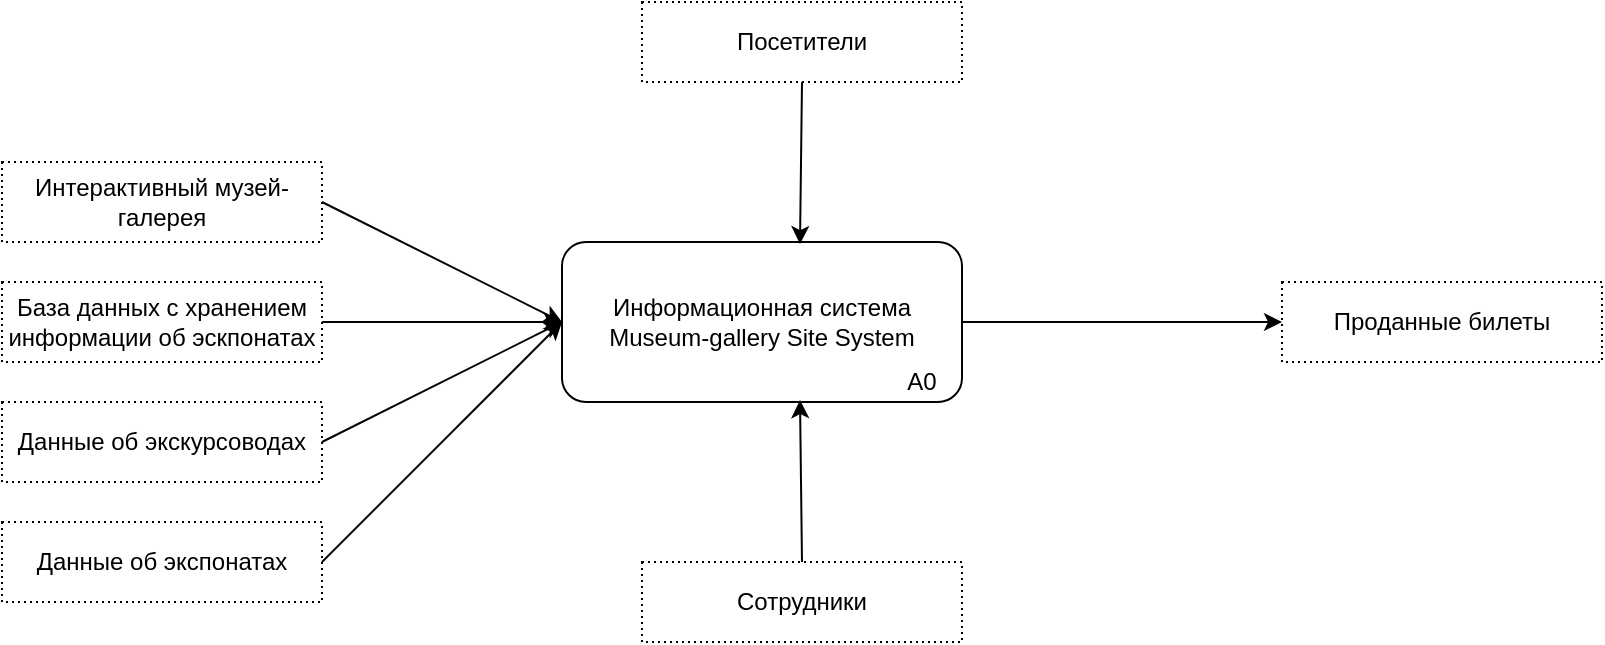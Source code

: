 <mxfile version="13.6.6" type="github">
  <diagram id="v7TfrV3kWec2ZFCkTTS8" name="Страница 1">
    <mxGraphModel dx="1113" dy="779" grid="1" gridSize="10" guides="1" tooltips="1" connect="1" arrows="1" fold="1" page="1" pageScale="1" pageWidth="827" pageHeight="1169" math="0" shadow="0">
      <root>
        <mxCell id="0" />
        <mxCell id="1" parent="0" />
        <mxCell id="uVq5nkhxHjes3rqxRqPa-1" value="Информационная система Museum-gallery Site System" style="rounded=1;whiteSpace=wrap;html=1;" vertex="1" parent="1">
          <mxGeometry x="320" y="280" width="200" height="80" as="geometry" />
        </mxCell>
        <mxCell id="uVq5nkhxHjes3rqxRqPa-2" value="База данных с хранением информации об эскпонатах" style="rounded=0;whiteSpace=wrap;html=1;dashed=1;dashPattern=1 2;" vertex="1" parent="1">
          <mxGeometry x="40" y="300" width="160" height="40" as="geometry" />
        </mxCell>
        <mxCell id="uVq5nkhxHjes3rqxRqPa-3" value="Сотрудники" style="rounded=0;whiteSpace=wrap;html=1;dashed=1;dashPattern=1 2;" vertex="1" parent="1">
          <mxGeometry x="360" y="440" width="160" height="40" as="geometry" />
        </mxCell>
        <mxCell id="uVq5nkhxHjes3rqxRqPa-4" value="Посетители" style="rounded=0;whiteSpace=wrap;html=1;dashed=1;dashPattern=1 2;" vertex="1" parent="1">
          <mxGeometry x="360" y="160" width="160" height="40" as="geometry" />
        </mxCell>
        <mxCell id="uVq5nkhxHjes3rqxRqPa-6" value="" style="endArrow=classic;html=1;exitX=0.5;exitY=0;exitDx=0;exitDy=0;entryX=0.595;entryY=0.988;entryDx=0;entryDy=0;entryPerimeter=0;" edge="1" parent="1" source="uVq5nkhxHjes3rqxRqPa-3" target="uVq5nkhxHjes3rqxRqPa-1">
          <mxGeometry width="50" height="50" relative="1" as="geometry">
            <mxPoint x="330" y="370" as="sourcePoint" />
            <mxPoint x="440" y="370" as="targetPoint" />
          </mxGeometry>
        </mxCell>
        <mxCell id="uVq5nkhxHjes3rqxRqPa-7" value="" style="endArrow=classic;html=1;exitX=1;exitY=0.5;exitDx=0;exitDy=0;" edge="1" parent="1" source="uVq5nkhxHjes3rqxRqPa-2">
          <mxGeometry width="50" height="50" relative="1" as="geometry">
            <mxPoint x="330" y="370" as="sourcePoint" />
            <mxPoint x="320" y="320" as="targetPoint" />
            <Array as="points">
              <mxPoint x="320" y="320" />
            </Array>
          </mxGeometry>
        </mxCell>
        <mxCell id="uVq5nkhxHjes3rqxRqPa-8" value="" style="endArrow=classic;html=1;exitX=0.5;exitY=1;exitDx=0;exitDy=0;entryX=0.595;entryY=0.013;entryDx=0;entryDy=0;entryPerimeter=0;" edge="1" parent="1" source="uVq5nkhxHjes3rqxRqPa-4" target="uVq5nkhxHjes3rqxRqPa-1">
          <mxGeometry width="50" height="50" relative="1" as="geometry">
            <mxPoint x="330" y="370" as="sourcePoint" />
            <mxPoint x="380" y="320" as="targetPoint" />
          </mxGeometry>
        </mxCell>
        <mxCell id="uVq5nkhxHjes3rqxRqPa-9" value="" style="endArrow=classic;html=1;exitX=1;exitY=0.5;exitDx=0;exitDy=0;" edge="1" parent="1" source="uVq5nkhxHjes3rqxRqPa-1">
          <mxGeometry width="50" height="50" relative="1" as="geometry">
            <mxPoint x="330" y="370" as="sourcePoint" />
            <mxPoint x="680" y="320" as="targetPoint" />
          </mxGeometry>
        </mxCell>
        <mxCell id="uVq5nkhxHjes3rqxRqPa-10" value="Проданные билеты" style="rounded=0;whiteSpace=wrap;html=1;dashed=1;dashPattern=1 2;" vertex="1" parent="1">
          <mxGeometry x="680" y="300" width="160" height="40" as="geometry" />
        </mxCell>
        <mxCell id="uVq5nkhxHjes3rqxRqPa-11" value="Данные об экскурсоводах" style="rounded=0;whiteSpace=wrap;html=1;dashed=1;dashPattern=1 2;" vertex="1" parent="1">
          <mxGeometry x="40" y="360" width="160" height="40" as="geometry" />
        </mxCell>
        <mxCell id="uVq5nkhxHjes3rqxRqPa-12" value="Данные об экспонатах" style="rounded=0;whiteSpace=wrap;html=1;dashed=1;dashPattern=1 2;" vertex="1" parent="1">
          <mxGeometry x="40" y="420" width="160" height="40" as="geometry" />
        </mxCell>
        <mxCell id="uVq5nkhxHjes3rqxRqPa-13" value="Интерактивный музей-галерея" style="rounded=0;whiteSpace=wrap;html=1;dashed=1;dashPattern=1 2;" vertex="1" parent="1">
          <mxGeometry x="40" y="240" width="160" height="40" as="geometry" />
        </mxCell>
        <mxCell id="uVq5nkhxHjes3rqxRqPa-14" value="A0" style="text;html=1;strokeColor=none;fillColor=none;align=center;verticalAlign=middle;whiteSpace=wrap;rounded=0;dashed=1;dashPattern=1 2;" vertex="1" parent="1">
          <mxGeometry x="480" y="340" width="40" height="20" as="geometry" />
        </mxCell>
        <mxCell id="uVq5nkhxHjes3rqxRqPa-15" value="" style="endArrow=classic;html=1;exitX=1;exitY=0.5;exitDx=0;exitDy=0;entryX=0;entryY=0.5;entryDx=0;entryDy=0;" edge="1" parent="1" source="uVq5nkhxHjes3rqxRqPa-11" target="uVq5nkhxHjes3rqxRqPa-1">
          <mxGeometry width="50" height="50" relative="1" as="geometry">
            <mxPoint x="280" y="390" as="sourcePoint" />
            <mxPoint x="330" y="340" as="targetPoint" />
          </mxGeometry>
        </mxCell>
        <mxCell id="uVq5nkhxHjes3rqxRqPa-16" value="" style="endArrow=classic;html=1;exitX=1;exitY=0.5;exitDx=0;exitDy=0;entryX=0;entryY=0.5;entryDx=0;entryDy=0;" edge="1" parent="1" source="uVq5nkhxHjes3rqxRqPa-12" target="uVq5nkhxHjes3rqxRqPa-1">
          <mxGeometry width="50" height="50" relative="1" as="geometry">
            <mxPoint x="280" y="390" as="sourcePoint" />
            <mxPoint x="330" y="340" as="targetPoint" />
          </mxGeometry>
        </mxCell>
        <mxCell id="uVq5nkhxHjes3rqxRqPa-17" value="" style="endArrow=classic;html=1;exitX=1;exitY=0.5;exitDx=0;exitDy=0;entryX=0;entryY=0.5;entryDx=0;entryDy=0;" edge="1" parent="1" source="uVq5nkhxHjes3rqxRqPa-13" target="uVq5nkhxHjes3rqxRqPa-1">
          <mxGeometry width="50" height="50" relative="1" as="geometry">
            <mxPoint x="280" y="390" as="sourcePoint" />
            <mxPoint x="330" y="340" as="targetPoint" />
          </mxGeometry>
        </mxCell>
      </root>
    </mxGraphModel>
  </diagram>
</mxfile>
